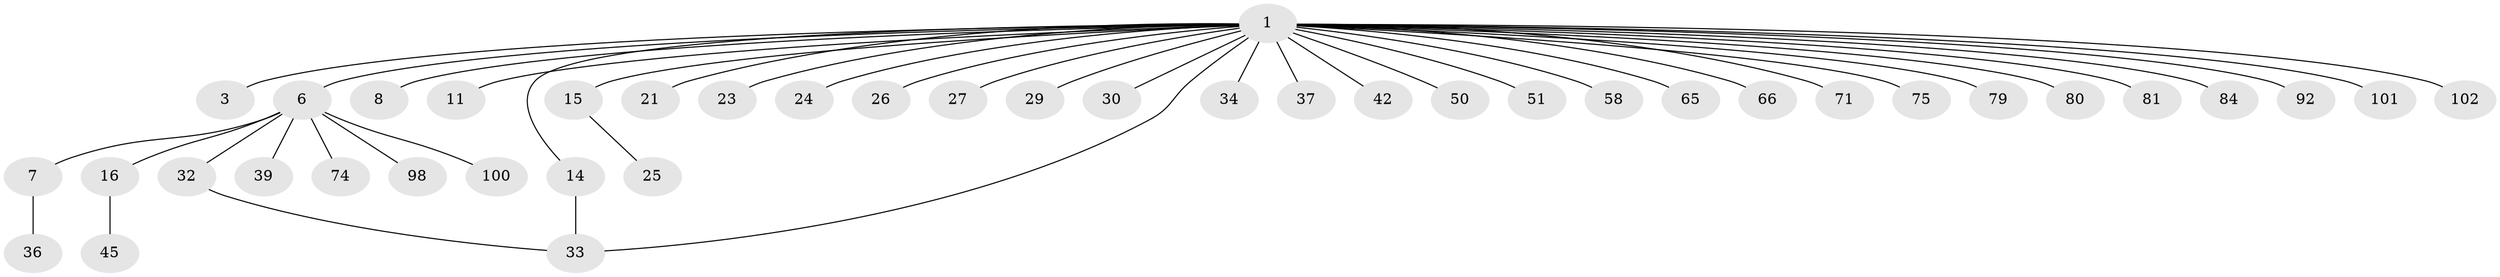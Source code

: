 // original degree distribution, {17: 0.009345794392523364, 14: 0.009345794392523364, 1: 0.6542056074766355, 16: 0.009345794392523364, 3: 0.08411214953271028, 9: 0.009345794392523364, 2: 0.16822429906542055, 4: 0.028037383177570093, 10: 0.009345794392523364, 6: 0.009345794392523364, 5: 0.009345794392523364}
// Generated by graph-tools (version 1.1) at 2025/18/03/04/25 18:18:08]
// undirected, 42 vertices, 43 edges
graph export_dot {
graph [start="1"]
  node [color=gray90,style=filled];
  1 [super="+2+38+4+13+49+20+56+59+69"];
  3;
  6 [super="+17+18"];
  7 [super="+46"];
  8;
  11 [super="+103"];
  14 [super="+61"];
  15 [super="+22+78"];
  16 [super="+93+86+19"];
  21;
  23;
  24 [super="+28"];
  25;
  26;
  27;
  29 [super="+48+60+107+40"];
  30;
  32;
  33 [super="+43+41"];
  34 [super="+73"];
  36;
  37;
  39;
  42 [super="+62"];
  45;
  50 [super="+53"];
  51;
  58;
  65;
  66;
  71 [super="+94"];
  74;
  75;
  79;
  80;
  81 [super="+97"];
  84;
  92;
  98;
  100;
  101;
  102;
  1 -- 3;
  1 -- 29;
  1 -- 42;
  1 -- 58;
  1 -- 71;
  1 -- 102;
  1 -- 15 [weight=2];
  1 -- 65 [weight=2];
  1 -- 34;
  1 -- 66;
  1 -- 37;
  1 -- 101;
  1 -- 8;
  1 -- 14;
  1 -- 50;
  1 -- 21;
  1 -- 27;
  1 -- 30;
  1 -- 6 [weight=2];
  1 -- 33;
  1 -- 11;
  1 -- 75;
  1 -- 79;
  1 -- 80;
  1 -- 81;
  1 -- 51;
  1 -- 84;
  1 -- 23;
  1 -- 24;
  1 -- 26;
  1 -- 92;
  6 -- 7;
  6 -- 16;
  6 -- 32;
  6 -- 74;
  6 -- 98;
  6 -- 100;
  6 -- 39;
  7 -- 36;
  14 -- 33;
  15 -- 25;
  16 -- 45;
  32 -- 33;
}
